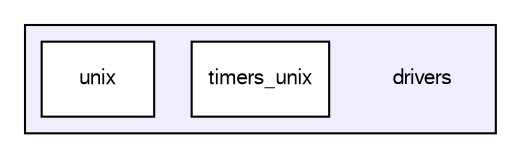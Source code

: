 digraph "drivers" {
  compound=true
  node [ fontsize="10", fontname="FreeSans"];
  edge [ labelfontsize="10", labelfontname="FreeSans"];
  subgraph clusterdir_14bc92f4b96c8519b376567118ac28b3 {
    graph [ bgcolor="#eeeeff", pencolor="black", label="" URL="dir_14bc92f4b96c8519b376567118ac28b3.html"];
    dir_14bc92f4b96c8519b376567118ac28b3 [shape=plaintext label="drivers"];
    dir_8a213f10b4b2ba3c8e863bed9376a591 [shape=box label="timers_unix" color="black" fillcolor="white" style="filled" URL="dir_8a213f10b4b2ba3c8e863bed9376a591.html"];
    dir_31de71372b4f4f22dd36826a7aed7c51 [shape=box label="unix" color="black" fillcolor="white" style="filled" URL="dir_31de71372b4f4f22dd36826a7aed7c51.html"];
  }
}
